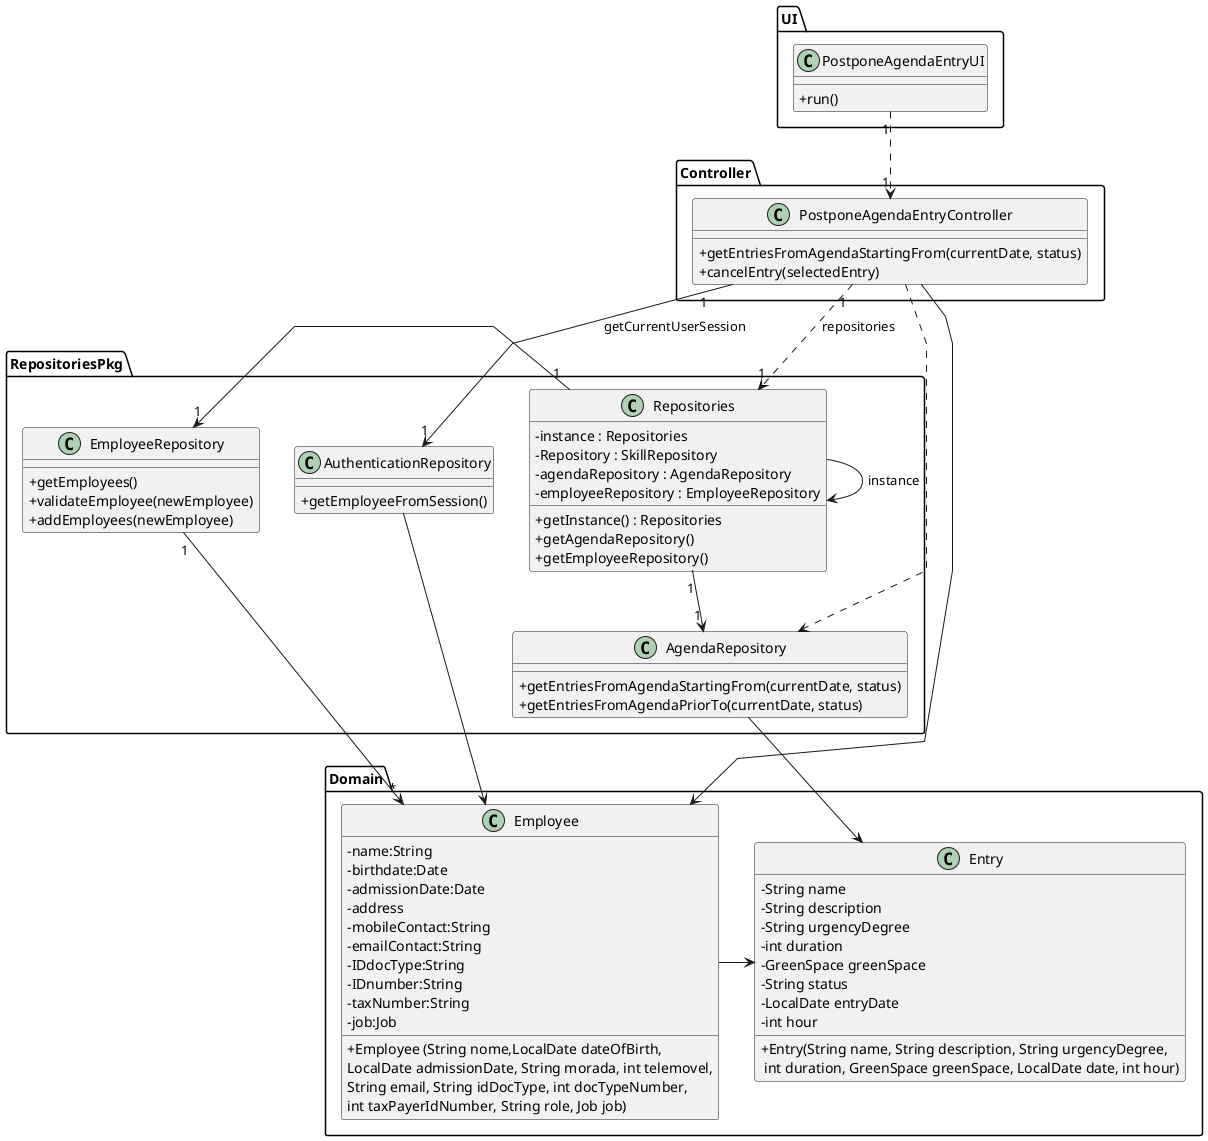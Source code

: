 @startuml
'skinparam monochrome true
skinparam packageStyle rectangle
skinparam shadowing false
skinparam linetype polyline
'skinparam linetype orto

skinparam classAttributeIconSize 0

'left to right direction
Package Controller <<Folder>>{
    class PostponeAgendaEntryController {
        + getEntriesFromAgendaStartingFrom(currentDate, status)
        + cancelEntry(selectedEntry)
    }
}

Package UI <<Folder>>{
    class PostponeAgendaEntryUI {
        +run()
    }
}

Package RepositoriesPkg <<Folder>>{
    class Repositories{
        - instance : Repositories
        - Repository : SkillRepository
        - agendaRepository : AgendaRepository
        - employeeRepository : EmployeeRepository

        + getInstance() : Repositories
        + getAgendaRepository()
        + getEmployeeRepository()
    }

    class EmployeeRepository {

            + getEmployees()
            + validateEmployee(newEmployee)
            + addEmployees(newEmployee)
        }

    class AgendaRepository{
        + getEntriesFromAgendaStartingFrom(currentDate, status)
        + getEntriesFromAgendaPriorTo(currentDate, status)
    }

    class AuthenticationRepository{
        + getEmployeeFromSession()
    }
}


Package Domain <<Folder>>{
    class Entry {
        - String name
        - String description
        - String urgencyDegree
        - int duration
        - GreenSpace greenSpace
        - String status
        - LocalDate entryDate
        - int hour
        + Entry(String name, String description, String urgencyDegree,\n int duration, GreenSpace greenSpace, LocalDate date, int hour)
    }


    class Employee {
        -name:String
        -birthdate:Date
        -admissionDate:Date
        -address
        -mobileContact:String
        -emailContact:String
        -IDdocType:String
        -IDnumber:String
        -taxNumber:String
        -job:Job

        +Employee (String nome,LocalDate dateOfBirth,\nLocalDate admissionDate, String morada, int telemovel,\nString email, String idDocType, int docTypeNumber,\nint taxPayerIdNumber, String role, Job job)
    }
}

PostponeAgendaEntryUI "1" ..> "1" PostponeAgendaEntryController




Repositories -> Repositories : instance
Repositories "1" --> "1" AgendaRepository
Repositories "1" -> "1" EmployeeRepository

EmployeeRepository "1" -> "*" Employee
AgendaRepository --> Entry


PostponeAgendaEntryController ..> AgendaRepository
PostponeAgendaEntryController "1" ..> "1" Repositories : repositories
PostponeAgendaEntryController "1" --> "1" AuthenticationRepository : getCurrentUserSession

PostponeAgendaEntryController -> Employee

AuthenticationRepository --> Employee

Employee -> Entry

@enduml